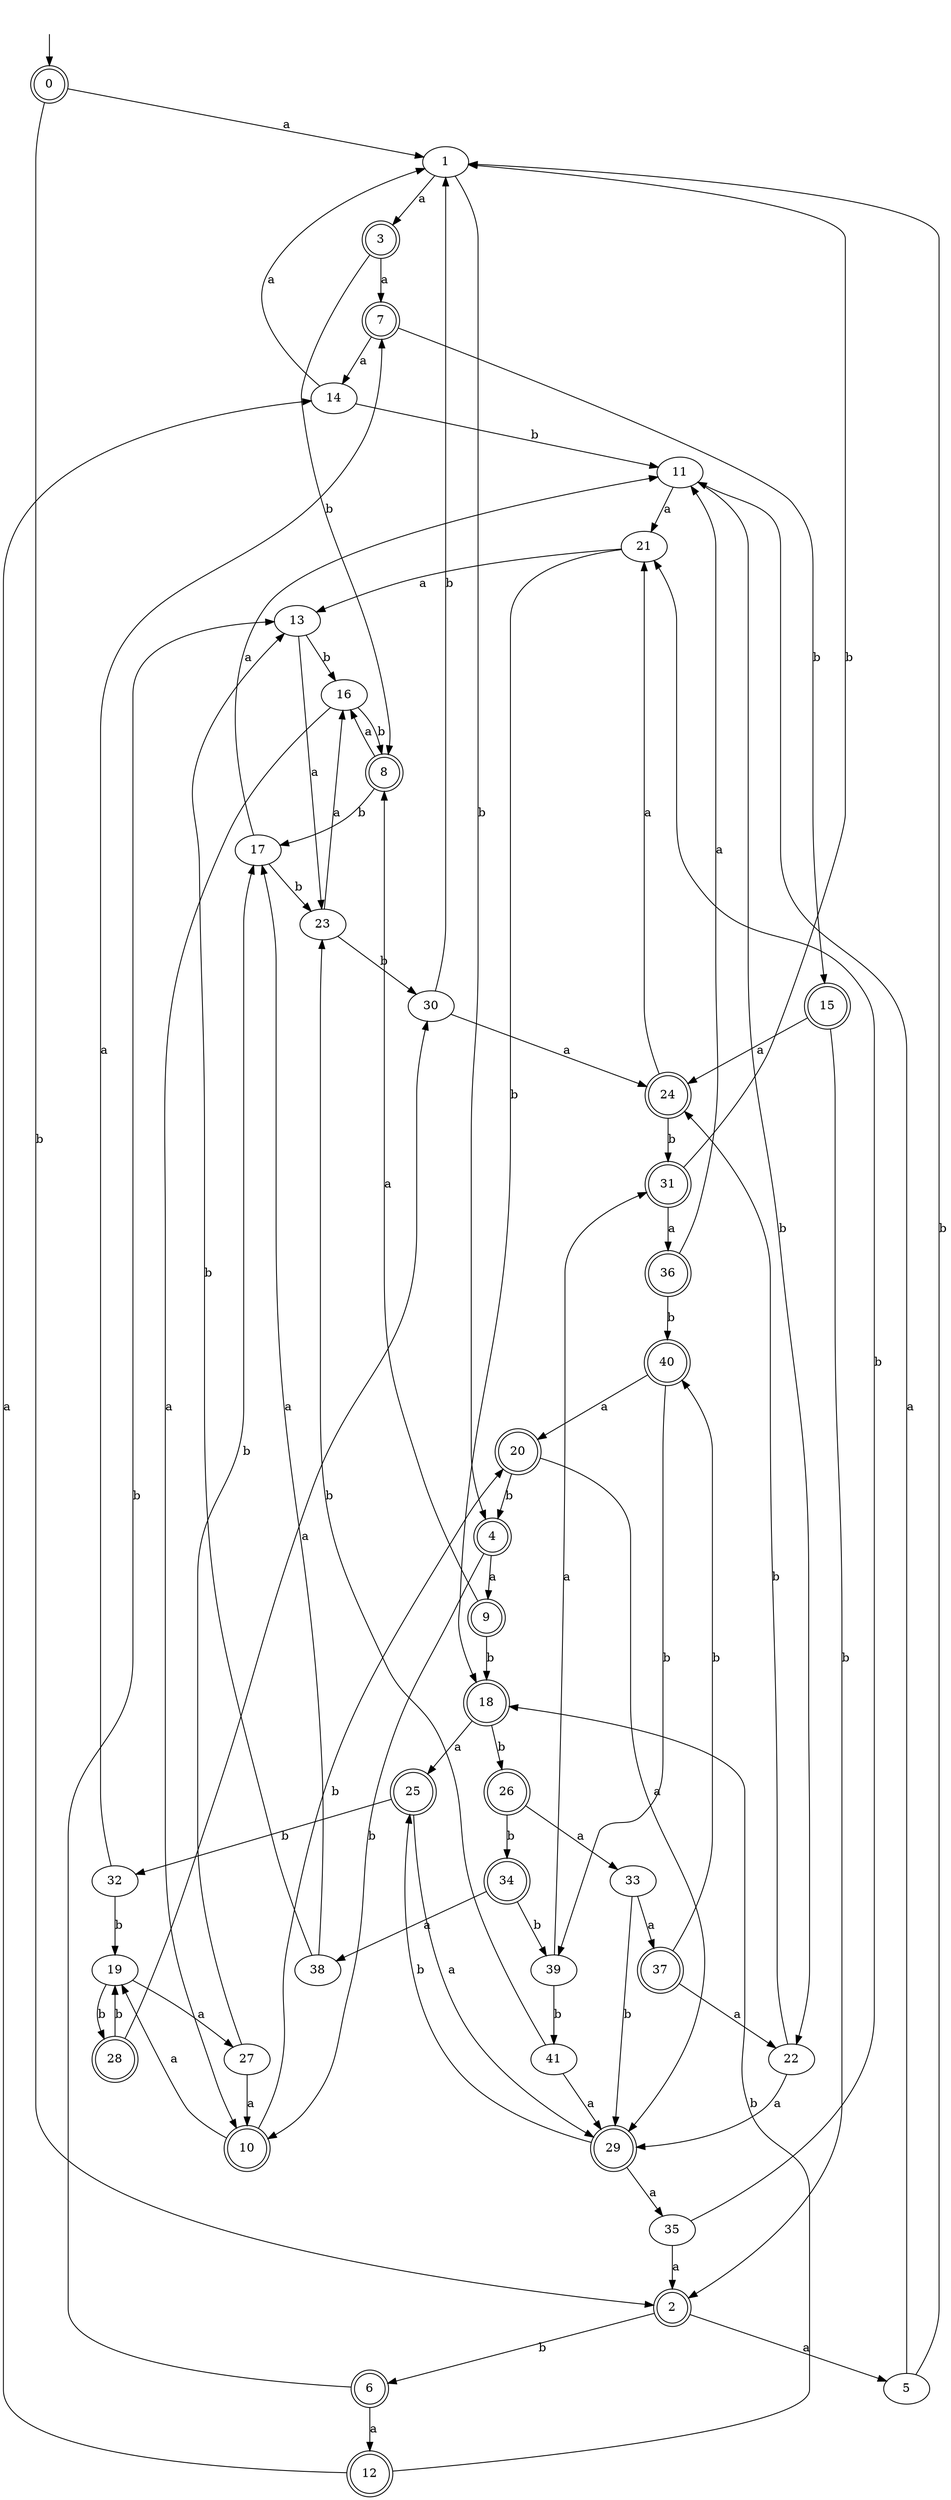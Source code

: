 digraph RandomDFA {
  __start0 [label="", shape=none];
  __start0 -> 0 [label=""];
  0 [shape=circle] [shape=doublecircle]
  0 -> 1 [label="a"]
  0 -> 2 [label="b"]
  1
  1 -> 3 [label="a"]
  1 -> 4 [label="b"]
  2 [shape=doublecircle]
  2 -> 5 [label="a"]
  2 -> 6 [label="b"]
  3 [shape=doublecircle]
  3 -> 7 [label="a"]
  3 -> 8 [label="b"]
  4 [shape=doublecircle]
  4 -> 9 [label="a"]
  4 -> 10 [label="b"]
  5
  5 -> 11 [label="a"]
  5 -> 1 [label="b"]
  6 [shape=doublecircle]
  6 -> 12 [label="a"]
  6 -> 13 [label="b"]
  7 [shape=doublecircle]
  7 -> 14 [label="a"]
  7 -> 15 [label="b"]
  8 [shape=doublecircle]
  8 -> 16 [label="a"]
  8 -> 17 [label="b"]
  9 [shape=doublecircle]
  9 -> 8 [label="a"]
  9 -> 18 [label="b"]
  10 [shape=doublecircle]
  10 -> 19 [label="a"]
  10 -> 20 [label="b"]
  11
  11 -> 21 [label="a"]
  11 -> 22 [label="b"]
  12 [shape=doublecircle]
  12 -> 14 [label="a"]
  12 -> 18 [label="b"]
  13
  13 -> 23 [label="a"]
  13 -> 16 [label="b"]
  14
  14 -> 1 [label="a"]
  14 -> 11 [label="b"]
  15 [shape=doublecircle]
  15 -> 24 [label="a"]
  15 -> 2 [label="b"]
  16
  16 -> 10 [label="a"]
  16 -> 8 [label="b"]
  17
  17 -> 11 [label="a"]
  17 -> 23 [label="b"]
  18 [shape=doublecircle]
  18 -> 25 [label="a"]
  18 -> 26 [label="b"]
  19
  19 -> 27 [label="a"]
  19 -> 28 [label="b"]
  20 [shape=doublecircle]
  20 -> 29 [label="a"]
  20 -> 4 [label="b"]
  21
  21 -> 13 [label="a"]
  21 -> 18 [label="b"]
  22
  22 -> 29 [label="a"]
  22 -> 24 [label="b"]
  23
  23 -> 16 [label="a"]
  23 -> 30 [label="b"]
  24 [shape=doublecircle]
  24 -> 21 [label="a"]
  24 -> 31 [label="b"]
  25 [shape=doublecircle]
  25 -> 29 [label="a"]
  25 -> 32 [label="b"]
  26 [shape=doublecircle]
  26 -> 33 [label="a"]
  26 -> 34 [label="b"]
  27
  27 -> 10 [label="a"]
  27 -> 17 [label="b"]
  28 [shape=doublecircle]
  28 -> 30 [label="a"]
  28 -> 19 [label="b"]
  29 [shape=doublecircle]
  29 -> 35 [label="a"]
  29 -> 25 [label="b"]
  30
  30 -> 24 [label="a"]
  30 -> 1 [label="b"]
  31 [shape=doublecircle]
  31 -> 36 [label="a"]
  31 -> 1 [label="b"]
  32
  32 -> 7 [label="a"]
  32 -> 19 [label="b"]
  33
  33 -> 37 [label="a"]
  33 -> 29 [label="b"]
  34 [shape=doublecircle]
  34 -> 38 [label="a"]
  34 -> 39 [label="b"]
  35
  35 -> 2 [label="a"]
  35 -> 21 [label="b"]
  36 [shape=doublecircle]
  36 -> 11 [label="a"]
  36 -> 40 [label="b"]
  37 [shape=doublecircle]
  37 -> 22 [label="a"]
  37 -> 40 [label="b"]
  38
  38 -> 17 [label="a"]
  38 -> 13 [label="b"]
  39
  39 -> 31 [label="a"]
  39 -> 41 [label="b"]
  40 [shape=doublecircle]
  40 -> 20 [label="a"]
  40 -> 39 [label="b"]
  41
  41 -> 29 [label="a"]
  41 -> 23 [label="b"]
}
